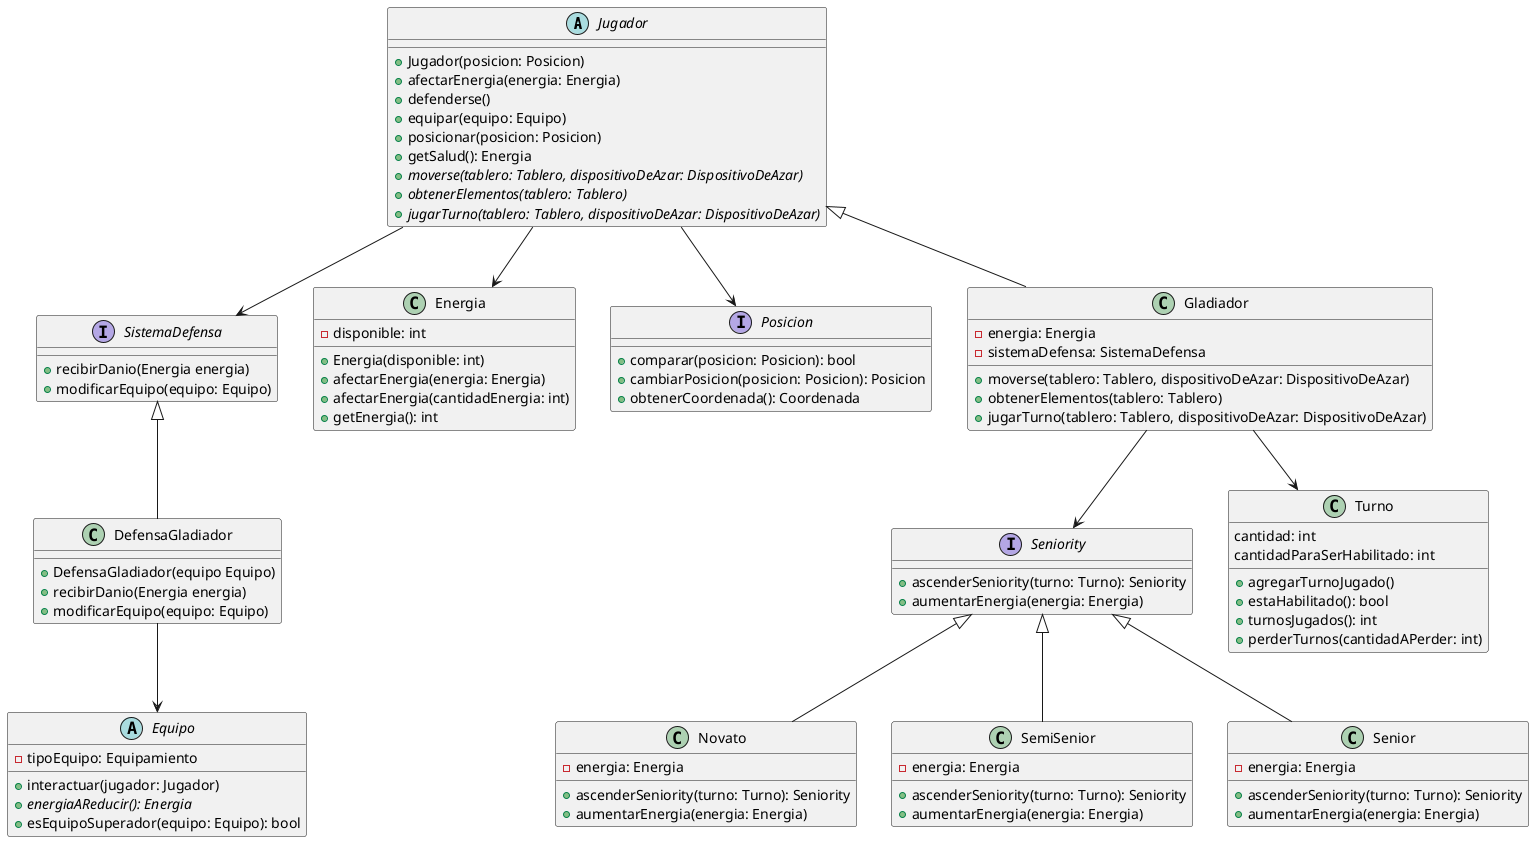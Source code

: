 @startuml Jugador

abstract class Jugador{
    +Jugador(posicion: Posicion)
    +afectarEnergia(energia: Energia)
    +defenderse()
    +equipar(equipo: Equipo)
    +posicionar(posicion: Posicion)
    +getSalud(): Energia
    +{abstract}moverse(tablero: Tablero, dispositivoDeAzar: DispositivoDeAzar)
    +{abstract}obtenerElementos(tablero: Tablero)
    +{abstract}jugarTurno(tablero: Tablero, dispositivoDeAzar: DispositivoDeAzar)

}

interface SistemaDefensa{
    +recibirDanio(Energia energia)
    +modificarEquipo(equipo: Equipo)
}

class DefensaGladiador{
    +DefensaGladiador(equipo Equipo)
    +recibirDanio(Energia energia)
    +modificarEquipo(equipo: Equipo)
}

abstract class Equipo{
    -tipoEquipo: Equipamiento
    +interactuar(jugador: Jugador)
    +{abstract}energiaAReducir(): Energia
    +esEquipoSuperador(equipo: Equipo): bool
}

class Energia{
    -disponible: int
    +Energia(disponible: int)
    +afectarEnergia(energia: Energia)
    +afectarEnergia(cantidadEnergia: int)
    +getEnergia(): int
}

interface Posicion{
    +comparar(posicion: Posicion): bool
    +cambiarPosicion(posicion: Posicion): Posicion
    +obtenerCoordenada(): Coordenada
}

class Gladiador{
    -energia: Energia
    -sistemaDefensa: SistemaDefensa
    +moverse(tablero: Tablero, dispositivoDeAzar: DispositivoDeAzar)
    +obtenerElementos(tablero: Tablero)
    +jugarTurno(tablero: Tablero, dispositivoDeAzar: DispositivoDeAzar)
}


interface Seniority{
    +ascenderSeniority(turno: Turno): Seniority
    +aumentarEnergia(energia: Energia)
}

class Novato{
    -energia: Energia
    +ascenderSeniority(turno: Turno): Seniority
    +aumentarEnergia(energia: Energia)
}

class SemiSenior{
    -energia: Energia
    +ascenderSeniority(turno: Turno): Seniority
    +aumentarEnergia(energia: Energia)
}

class Senior{
    -energia: Energia
    +ascenderSeniority(turno: Turno): Seniority
    +aumentarEnergia(energia: Energia)
}

class Turno{
    cantidad: int
    cantidadParaSerHabilitado: int
    +agregarTurnoJugado()
    +estaHabilitado(): bool
    +turnosJugados(): int
    +perderTurnos(cantidadAPerder: int)
}


Jugador --> SistemaDefensa
Jugador --> Energia
Jugador --> Posicion

SistemaDefensa <|-- DefensaGladiador

Jugador <|-- Gladiador

Gladiador --> Seniority
Gladiador --> Turno

DefensaGladiador --> Equipo

Seniority <|-- Novato
Seniority <|-- SemiSenior
Seniority <|-- Senior

@enduml